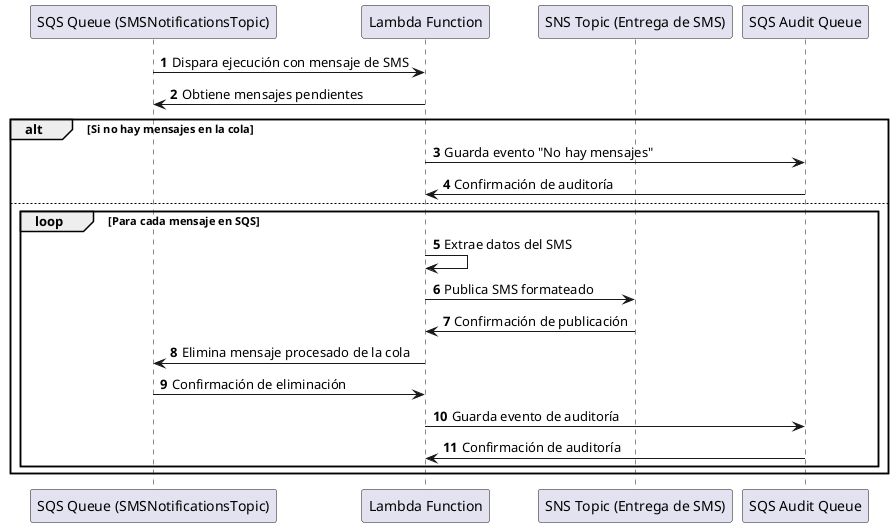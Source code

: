 @startuml
autonumber

participant "SQS Queue (SMSNotificationsTopic)" as SQS
participant "Lambda Function" as Lambda
participant "SNS Topic (Entrega de SMS)" as SMSSNS
participant "SQS Audit Queue" as AuditQueue

SQS -> Lambda: Dispara ejecución con mensaje de SMS
Lambda -> SQS: Obtiene mensajes pendientes

alt Si no hay mensajes en la cola
    Lambda -> AuditQueue: Guarda evento "No hay mensajes"
    AuditQueue -> Lambda: Confirmación de auditoría
else
    loop Para cada mensaje en SQS
        Lambda -> Lambda: Extrae datos del SMS
        Lambda -> SMSSNS: Publica SMS formateado
        SMSSNS -> Lambda: Confirmación de publicación
        
        Lambda -> SQS: Elimina mensaje procesado de la cola
        SQS -> Lambda: Confirmación de eliminación
        
        Lambda -> AuditQueue: Guarda evento de auditoría
        AuditQueue -> Lambda: Confirmación de auditoría
    end
end
@enduml